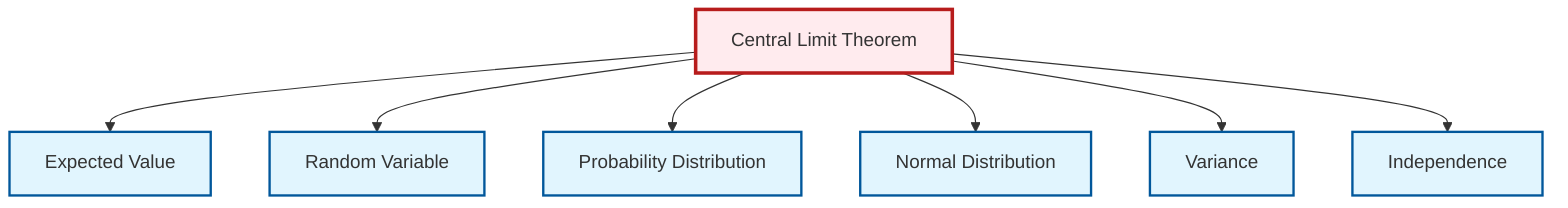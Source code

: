 graph TD
    classDef definition fill:#e1f5fe,stroke:#01579b,stroke-width:2px
    classDef theorem fill:#f3e5f5,stroke:#4a148c,stroke-width:2px
    classDef axiom fill:#fff3e0,stroke:#e65100,stroke-width:2px
    classDef example fill:#e8f5e9,stroke:#1b5e20,stroke-width:2px
    classDef current fill:#ffebee,stroke:#b71c1c,stroke-width:3px
    thm-central-limit["Central Limit Theorem"]:::theorem
    def-expectation["Expected Value"]:::definition
    def-independence["Independence"]:::definition
    def-normal-distribution["Normal Distribution"]:::definition
    def-probability-distribution["Probability Distribution"]:::definition
    def-variance["Variance"]:::definition
    def-random-variable["Random Variable"]:::definition
    thm-central-limit --> def-expectation
    thm-central-limit --> def-random-variable
    thm-central-limit --> def-probability-distribution
    thm-central-limit --> def-normal-distribution
    thm-central-limit --> def-variance
    thm-central-limit --> def-independence
    class thm-central-limit current